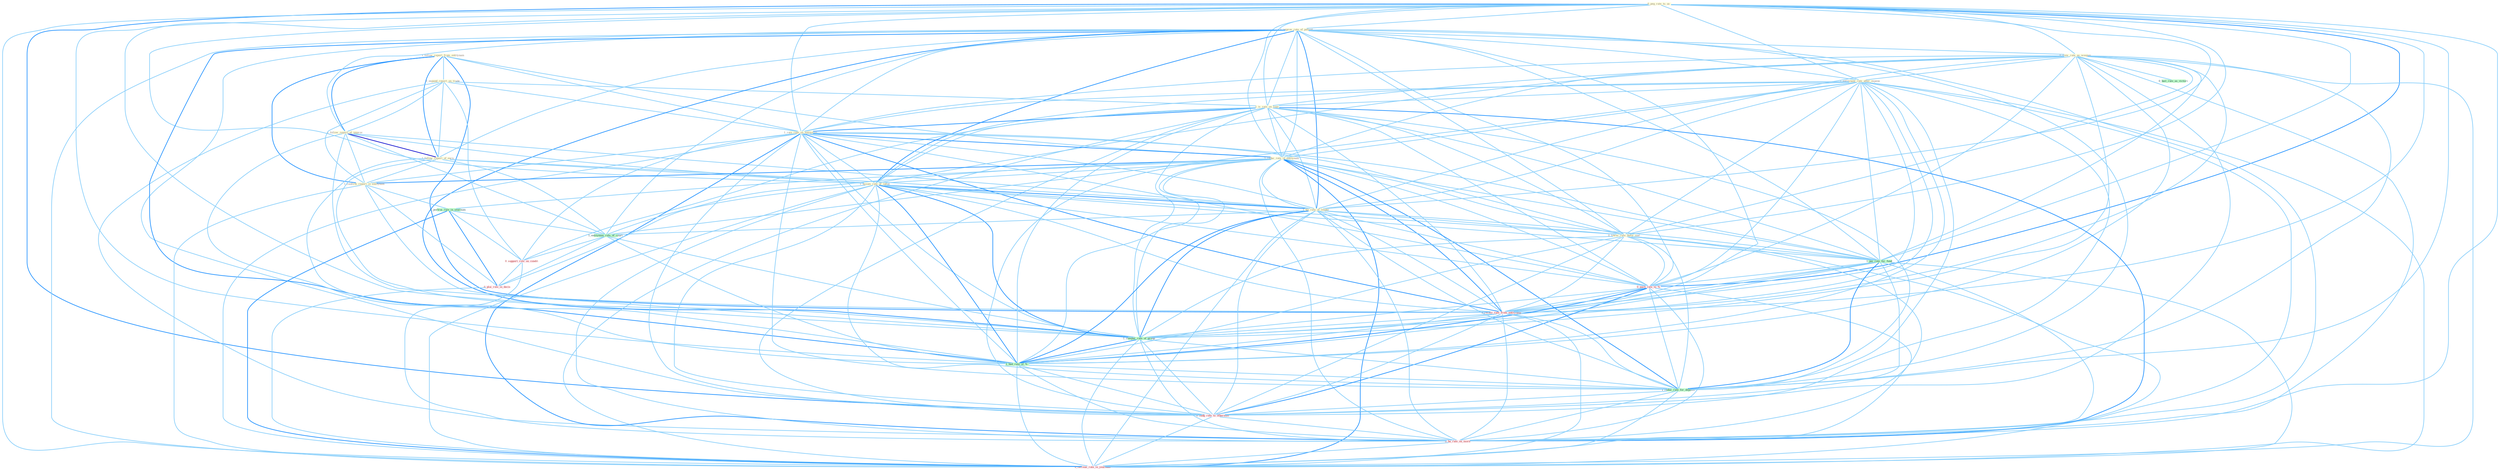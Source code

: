 Graph G{ 
    node
    [shape=polygon,style=filled,width=.5,height=.06,color="#BDFCC9",fixedsize=true,fontsize=4,
    fontcolor="#2f4f4f"];
    {node
    [color="#ffffe0", fontcolor="#8b7d6b"] "1_follow_report_from_entitynam " "0_peg_rate_to_us " "1_expand_report_on_trade " "1_improv_rate_of_patient " "0_view_rate_as_weapon " "1_entitynam_rate_after_expens " "1_follow_report_of_improv " "1_is_rate_on_loan " "1_rais_rate_on_entitynam " "1_follow_report_of_earn " "1_reduc_rate_in_entitynam " "1_assum_rate_of_inflat " "1_hit_rate_of_leader " "1_confirm_report_in_entitynam " "0_lower_rate_befor_end "}
{node [color="#fff0f5", fontcolor="#b22222"] "0_push_rate_to_% " "0_receiv_rate_from_entitynam " "0_support_role_on_condit " "0_nudg_rate_to_othernum " "0_plai_role_in_decis " "0_ha_rate_on_morn " "0_increas_rate_in_yearnum "}
edge [color="#B0E2FF"];

	"1_follow_report_from_entitynam " -- "1_expand_report_on_trade " [w="1", color="#87cefa" ];
	"1_follow_report_from_entitynam " -- "1_follow_report_of_improv " [w="2", color="#1e90ff" , len=0.8];
	"1_follow_report_from_entitynam " -- "1_rais_rate_on_entitynam " [w="1", color="#87cefa" ];
	"1_follow_report_from_entitynam " -- "1_follow_report_of_earn " [w="2", color="#1e90ff" , len=0.8];
	"1_follow_report_from_entitynam " -- "1_reduc_rate_in_entitynam " [w="1", color="#87cefa" ];
	"1_follow_report_from_entitynam " -- "1_confirm_report_in_entitynam " [w="2", color="#1e90ff" , len=0.8];
	"1_follow_report_from_entitynam " -- "0_receiv_rate_from_entitynam " [w="2", color="#1e90ff" , len=0.8];
	"0_peg_rate_to_us " -- "1_improv_rate_of_patient " [w="1", color="#87cefa" ];
	"0_peg_rate_to_us " -- "0_view_rate_as_weapon " [w="1", color="#87cefa" ];
	"0_peg_rate_to_us " -- "1_entitynam_rate_after_expens " [w="1", color="#87cefa" ];
	"0_peg_rate_to_us " -- "1_is_rate_on_loan " [w="1", color="#87cefa" ];
	"0_peg_rate_to_us " -- "1_rais_rate_on_entitynam " [w="1", color="#87cefa" ];
	"0_peg_rate_to_us " -- "1_reduc_rate_in_entitynam " [w="1", color="#87cefa" ];
	"0_peg_rate_to_us " -- "1_assum_rate_of_inflat " [w="1", color="#87cefa" ];
	"0_peg_rate_to_us " -- "1_hit_rate_of_leader " [w="1", color="#87cefa" ];
	"0_peg_rate_to_us " -- "0_lower_rate_befor_end " [w="1", color="#87cefa" ];
	"0_peg_rate_to_us " -- "1_pai_rate_for_fund " [w="1", color="#87cefa" ];
	"0_peg_rate_to_us " -- "0_push_rate_to_% " [w="2", color="#1e90ff" , len=0.8];
	"0_peg_rate_to_us " -- "0_receiv_rate_from_entitynam " [w="1", color="#87cefa" ];
	"0_peg_rate_to_us " -- "1_compar_rate_of_group " [w="1", color="#87cefa" ];
	"0_peg_rate_to_us " -- "1_had_rate_of_% " [w="1", color="#87cefa" ];
	"0_peg_rate_to_us " -- "1_reduc_rate_for_deposit " [w="1", color="#87cefa" ];
	"0_peg_rate_to_us " -- "0_nudg_rate_to_othernum " [w="2", color="#1e90ff" , len=0.8];
	"0_peg_rate_to_us " -- "0_ha_rate_on_morn " [w="1", color="#87cefa" ];
	"0_peg_rate_to_us " -- "0_increas_rate_in_yearnum " [w="1", color="#87cefa" ];
	"1_expand_report_on_trade " -- "1_follow_report_of_improv " [w="1", color="#87cefa" ];
	"1_expand_report_on_trade " -- "1_is_rate_on_loan " [w="1", color="#87cefa" ];
	"1_expand_report_on_trade " -- "1_rais_rate_on_entitynam " [w="1", color="#87cefa" ];
	"1_expand_report_on_trade " -- "1_follow_report_of_earn " [w="1", color="#87cefa" ];
	"1_expand_report_on_trade " -- "1_confirm_report_in_entitynam " [w="1", color="#87cefa" ];
	"1_expand_report_on_trade " -- "0_support_role_on_condit " [w="1", color="#87cefa" ];
	"1_expand_report_on_trade " -- "0_ha_rate_on_morn " [w="1", color="#87cefa" ];
	"1_improv_rate_of_patient " -- "0_view_rate_as_weapon " [w="1", color="#87cefa" ];
	"1_improv_rate_of_patient " -- "1_entitynam_rate_after_expens " [w="1", color="#87cefa" ];
	"1_improv_rate_of_patient " -- "1_follow_report_of_improv " [w="1", color="#87cefa" ];
	"1_improv_rate_of_patient " -- "1_is_rate_on_loan " [w="1", color="#87cefa" ];
	"1_improv_rate_of_patient " -- "1_rais_rate_on_entitynam " [w="1", color="#87cefa" ];
	"1_improv_rate_of_patient " -- "1_follow_report_of_earn " [w="1", color="#87cefa" ];
	"1_improv_rate_of_patient " -- "1_reduc_rate_in_entitynam " [w="1", color="#87cefa" ];
	"1_improv_rate_of_patient " -- "1_assum_rate_of_inflat " [w="2", color="#1e90ff" , len=0.8];
	"1_improv_rate_of_patient " -- "1_hit_rate_of_leader " [w="2", color="#1e90ff" , len=0.8];
	"1_improv_rate_of_patient " -- "0_lower_rate_befor_end " [w="1", color="#87cefa" ];
	"1_improv_rate_of_patient " -- "1_pai_rate_for_fund " [w="1", color="#87cefa" ];
	"1_improv_rate_of_patient " -- "0_push_rate_to_% " [w="1", color="#87cefa" ];
	"1_improv_rate_of_patient " -- "1_entitynam_role_of_court " [w="1", color="#87cefa" ];
	"1_improv_rate_of_patient " -- "0_receiv_rate_from_entitynam " [w="1", color="#87cefa" ];
	"1_improv_rate_of_patient " -- "1_compar_rate_of_group " [w="2", color="#1e90ff" , len=0.8];
	"1_improv_rate_of_patient " -- "1_had_rate_of_% " [w="2", color="#1e90ff" , len=0.8];
	"1_improv_rate_of_patient " -- "1_reduc_rate_for_deposit " [w="1", color="#87cefa" ];
	"1_improv_rate_of_patient " -- "0_nudg_rate_to_othernum " [w="1", color="#87cefa" ];
	"1_improv_rate_of_patient " -- "0_ha_rate_on_morn " [w="1", color="#87cefa" ];
	"1_improv_rate_of_patient " -- "0_increas_rate_in_yearnum " [w="1", color="#87cefa" ];
	"0_view_rate_as_weapon " -- "1_entitynam_rate_after_expens " [w="1", color="#87cefa" ];
	"0_view_rate_as_weapon " -- "1_is_rate_on_loan " [w="1", color="#87cefa" ];
	"0_view_rate_as_weapon " -- "1_rais_rate_on_entitynam " [w="1", color="#87cefa" ];
	"0_view_rate_as_weapon " -- "1_reduc_rate_in_entitynam " [w="1", color="#87cefa" ];
	"0_view_rate_as_weapon " -- "1_assum_rate_of_inflat " [w="1", color="#87cefa" ];
	"0_view_rate_as_weapon " -- "1_hit_rate_of_leader " [w="1", color="#87cefa" ];
	"0_view_rate_as_weapon " -- "0_lower_rate_befor_end " [w="1", color="#87cefa" ];
	"0_view_rate_as_weapon " -- "1_pai_rate_for_fund " [w="1", color="#87cefa" ];
	"0_view_rate_as_weapon " -- "0_push_rate_to_% " [w="1", color="#87cefa" ];
	"0_view_rate_as_weapon " -- "0_receiv_rate_from_entitynam " [w="1", color="#87cefa" ];
	"0_view_rate_as_weapon " -- "1_compar_rate_of_group " [w="1", color="#87cefa" ];
	"0_view_rate_as_weapon " -- "1_had_rate_of_% " [w="1", color="#87cefa" ];
	"0_view_rate_as_weapon " -- "0_hail_rule_as_victori " [w="1", color="#87cefa" ];
	"0_view_rate_as_weapon " -- "1_reduc_rate_for_deposit " [w="1", color="#87cefa" ];
	"0_view_rate_as_weapon " -- "0_nudg_rate_to_othernum " [w="1", color="#87cefa" ];
	"0_view_rate_as_weapon " -- "0_ha_rate_on_morn " [w="1", color="#87cefa" ];
	"0_view_rate_as_weapon " -- "0_increas_rate_in_yearnum " [w="1", color="#87cefa" ];
	"1_entitynam_rate_after_expens " -- "1_is_rate_on_loan " [w="1", color="#87cefa" ];
	"1_entitynam_rate_after_expens " -- "1_rais_rate_on_entitynam " [w="1", color="#87cefa" ];
	"1_entitynam_rate_after_expens " -- "1_reduc_rate_in_entitynam " [w="1", color="#87cefa" ];
	"1_entitynam_rate_after_expens " -- "1_assum_rate_of_inflat " [w="1", color="#87cefa" ];
	"1_entitynam_rate_after_expens " -- "1_hit_rate_of_leader " [w="1", color="#87cefa" ];
	"1_entitynam_rate_after_expens " -- "0_lower_rate_befor_end " [w="1", color="#87cefa" ];
	"1_entitynam_rate_after_expens " -- "1_pai_rate_for_fund " [w="1", color="#87cefa" ];
	"1_entitynam_rate_after_expens " -- "0_push_rate_to_% " [w="1", color="#87cefa" ];
	"1_entitynam_rate_after_expens " -- "1_entitynam_role_of_court " [w="1", color="#87cefa" ];
	"1_entitynam_rate_after_expens " -- "0_receiv_rate_from_entitynam " [w="1", color="#87cefa" ];
	"1_entitynam_rate_after_expens " -- "1_compar_rate_of_group " [w="1", color="#87cefa" ];
	"1_entitynam_rate_after_expens " -- "1_had_rate_of_% " [w="1", color="#87cefa" ];
	"1_entitynam_rate_after_expens " -- "1_reduc_rate_for_deposit " [w="1", color="#87cefa" ];
	"1_entitynam_rate_after_expens " -- "0_nudg_rate_to_othernum " [w="1", color="#87cefa" ];
	"1_entitynam_rate_after_expens " -- "0_ha_rate_on_morn " [w="1", color="#87cefa" ];
	"1_entitynam_rate_after_expens " -- "0_increas_rate_in_yearnum " [w="1", color="#87cefa" ];
	"1_follow_report_of_improv " -- "1_follow_report_of_earn " [w="3", color="#0000cd" , len=0.6];
	"1_follow_report_of_improv " -- "1_assum_rate_of_inflat " [w="1", color="#87cefa" ];
	"1_follow_report_of_improv " -- "1_hit_rate_of_leader " [w="1", color="#87cefa" ];
	"1_follow_report_of_improv " -- "1_confirm_report_in_entitynam " [w="1", color="#87cefa" ];
	"1_follow_report_of_improv " -- "1_entitynam_role_of_court " [w="1", color="#87cefa" ];
	"1_follow_report_of_improv " -- "1_compar_rate_of_group " [w="1", color="#87cefa" ];
	"1_follow_report_of_improv " -- "1_had_rate_of_% " [w="1", color="#87cefa" ];
	"1_is_rate_on_loan " -- "1_rais_rate_on_entitynam " [w="2", color="#1e90ff" , len=0.8];
	"1_is_rate_on_loan " -- "1_reduc_rate_in_entitynam " [w="1", color="#87cefa" ];
	"1_is_rate_on_loan " -- "1_assum_rate_of_inflat " [w="1", color="#87cefa" ];
	"1_is_rate_on_loan " -- "1_hit_rate_of_leader " [w="1", color="#87cefa" ];
	"1_is_rate_on_loan " -- "0_lower_rate_befor_end " [w="1", color="#87cefa" ];
	"1_is_rate_on_loan " -- "1_pai_rate_for_fund " [w="1", color="#87cefa" ];
	"1_is_rate_on_loan " -- "0_push_rate_to_% " [w="1", color="#87cefa" ];
	"1_is_rate_on_loan " -- "0_receiv_rate_from_entitynam " [w="1", color="#87cefa" ];
	"1_is_rate_on_loan " -- "1_compar_rate_of_group " [w="1", color="#87cefa" ];
	"1_is_rate_on_loan " -- "0_support_role_on_condit " [w="1", color="#87cefa" ];
	"1_is_rate_on_loan " -- "1_had_rate_of_% " [w="1", color="#87cefa" ];
	"1_is_rate_on_loan " -- "1_reduc_rate_for_deposit " [w="1", color="#87cefa" ];
	"1_is_rate_on_loan " -- "0_nudg_rate_to_othernum " [w="1", color="#87cefa" ];
	"1_is_rate_on_loan " -- "0_ha_rate_on_morn " [w="2", color="#1e90ff" , len=0.8];
	"1_is_rate_on_loan " -- "0_increas_rate_in_yearnum " [w="1", color="#87cefa" ];
	"1_rais_rate_on_entitynam " -- "1_reduc_rate_in_entitynam " [w="2", color="#1e90ff" , len=0.8];
	"1_rais_rate_on_entitynam " -- "1_assum_rate_of_inflat " [w="1", color="#87cefa" ];
	"1_rais_rate_on_entitynam " -- "1_hit_rate_of_leader " [w="1", color="#87cefa" ];
	"1_rais_rate_on_entitynam " -- "1_confirm_report_in_entitynam " [w="1", color="#87cefa" ];
	"1_rais_rate_on_entitynam " -- "0_lower_rate_befor_end " [w="1", color="#87cefa" ];
	"1_rais_rate_on_entitynam " -- "1_pai_rate_for_fund " [w="1", color="#87cefa" ];
	"1_rais_rate_on_entitynam " -- "0_push_rate_to_% " [w="1", color="#87cefa" ];
	"1_rais_rate_on_entitynam " -- "0_receiv_rate_from_entitynam " [w="2", color="#1e90ff" , len=0.8];
	"1_rais_rate_on_entitynam " -- "1_compar_rate_of_group " [w="1", color="#87cefa" ];
	"1_rais_rate_on_entitynam " -- "0_support_role_on_condit " [w="1", color="#87cefa" ];
	"1_rais_rate_on_entitynam " -- "1_had_rate_of_% " [w="1", color="#87cefa" ];
	"1_rais_rate_on_entitynam " -- "1_reduc_rate_for_deposit " [w="1", color="#87cefa" ];
	"1_rais_rate_on_entitynam " -- "0_nudg_rate_to_othernum " [w="1", color="#87cefa" ];
	"1_rais_rate_on_entitynam " -- "0_ha_rate_on_morn " [w="2", color="#1e90ff" , len=0.8];
	"1_rais_rate_on_entitynam " -- "0_increas_rate_in_yearnum " [w="1", color="#87cefa" ];
	"1_follow_report_of_earn " -- "1_assum_rate_of_inflat " [w="1", color="#87cefa" ];
	"1_follow_report_of_earn " -- "1_hit_rate_of_leader " [w="1", color="#87cefa" ];
	"1_follow_report_of_earn " -- "1_confirm_report_in_entitynam " [w="1", color="#87cefa" ];
	"1_follow_report_of_earn " -- "1_entitynam_role_of_court " [w="1", color="#87cefa" ];
	"1_follow_report_of_earn " -- "1_compar_rate_of_group " [w="1", color="#87cefa" ];
	"1_follow_report_of_earn " -- "1_had_rate_of_% " [w="1", color="#87cefa" ];
	"1_reduc_rate_in_entitynam " -- "1_assum_rate_of_inflat " [w="1", color="#87cefa" ];
	"1_reduc_rate_in_entitynam " -- "1_hit_rate_of_leader " [w="1", color="#87cefa" ];
	"1_reduc_rate_in_entitynam " -- "1_confirm_report_in_entitynam " [w="2", color="#1e90ff" , len=0.8];
	"1_reduc_rate_in_entitynam " -- "0_lower_rate_befor_end " [w="1", color="#87cefa" ];
	"1_reduc_rate_in_entitynam " -- "1_portrai_role_in_yearnum " [w="1", color="#87cefa" ];
	"1_reduc_rate_in_entitynam " -- "1_pai_rate_for_fund " [w="1", color="#87cefa" ];
	"1_reduc_rate_in_entitynam " -- "0_push_rate_to_% " [w="1", color="#87cefa" ];
	"1_reduc_rate_in_entitynam " -- "0_receiv_rate_from_entitynam " [w="2", color="#1e90ff" , len=0.8];
	"1_reduc_rate_in_entitynam " -- "1_compar_rate_of_group " [w="1", color="#87cefa" ];
	"1_reduc_rate_in_entitynam " -- "1_had_rate_of_% " [w="1", color="#87cefa" ];
	"1_reduc_rate_in_entitynam " -- "1_reduc_rate_for_deposit " [w="2", color="#1e90ff" , len=0.8];
	"1_reduc_rate_in_entitynam " -- "0_nudg_rate_to_othernum " [w="1", color="#87cefa" ];
	"1_reduc_rate_in_entitynam " -- "0_plai_role_in_decis " [w="1", color="#87cefa" ];
	"1_reduc_rate_in_entitynam " -- "0_ha_rate_on_morn " [w="1", color="#87cefa" ];
	"1_reduc_rate_in_entitynam " -- "0_increas_rate_in_yearnum " [w="2", color="#1e90ff" , len=0.8];
	"1_assum_rate_of_inflat " -- "1_hit_rate_of_leader " [w="2", color="#1e90ff" , len=0.8];
	"1_assum_rate_of_inflat " -- "0_lower_rate_befor_end " [w="1", color="#87cefa" ];
	"1_assum_rate_of_inflat " -- "1_pai_rate_for_fund " [w="1", color="#87cefa" ];
	"1_assum_rate_of_inflat " -- "0_push_rate_to_% " [w="1", color="#87cefa" ];
	"1_assum_rate_of_inflat " -- "1_entitynam_role_of_court " [w="1", color="#87cefa" ];
	"1_assum_rate_of_inflat " -- "0_receiv_rate_from_entitynam " [w="1", color="#87cefa" ];
	"1_assum_rate_of_inflat " -- "1_compar_rate_of_group " [w="2", color="#1e90ff" , len=0.8];
	"1_assum_rate_of_inflat " -- "1_had_rate_of_% " [w="2", color="#1e90ff" , len=0.8];
	"1_assum_rate_of_inflat " -- "1_reduc_rate_for_deposit " [w="1", color="#87cefa" ];
	"1_assum_rate_of_inflat " -- "0_nudg_rate_to_othernum " [w="1", color="#87cefa" ];
	"1_assum_rate_of_inflat " -- "0_ha_rate_on_morn " [w="1", color="#87cefa" ];
	"1_assum_rate_of_inflat " -- "0_increas_rate_in_yearnum " [w="1", color="#87cefa" ];
	"1_hit_rate_of_leader " -- "0_lower_rate_befor_end " [w="1", color="#87cefa" ];
	"1_hit_rate_of_leader " -- "1_pai_rate_for_fund " [w="1", color="#87cefa" ];
	"1_hit_rate_of_leader " -- "0_push_rate_to_% " [w="1", color="#87cefa" ];
	"1_hit_rate_of_leader " -- "1_entitynam_role_of_court " [w="1", color="#87cefa" ];
	"1_hit_rate_of_leader " -- "0_receiv_rate_from_entitynam " [w="1", color="#87cefa" ];
	"1_hit_rate_of_leader " -- "1_compar_rate_of_group " [w="2", color="#1e90ff" , len=0.8];
	"1_hit_rate_of_leader " -- "1_had_rate_of_% " [w="2", color="#1e90ff" , len=0.8];
	"1_hit_rate_of_leader " -- "1_reduc_rate_for_deposit " [w="1", color="#87cefa" ];
	"1_hit_rate_of_leader " -- "0_nudg_rate_to_othernum " [w="1", color="#87cefa" ];
	"1_hit_rate_of_leader " -- "0_ha_rate_on_morn " [w="1", color="#87cefa" ];
	"1_hit_rate_of_leader " -- "0_increas_rate_in_yearnum " [w="1", color="#87cefa" ];
	"1_confirm_report_in_entitynam " -- "1_portrai_role_in_yearnum " [w="1", color="#87cefa" ];
	"1_confirm_report_in_entitynam " -- "0_receiv_rate_from_entitynam " [w="1", color="#87cefa" ];
	"1_confirm_report_in_entitynam " -- "0_plai_role_in_decis " [w="1", color="#87cefa" ];
	"1_confirm_report_in_entitynam " -- "0_increas_rate_in_yearnum " [w="1", color="#87cefa" ];
	"0_lower_rate_befor_end " -- "1_pai_rate_for_fund " [w="1", color="#87cefa" ];
	"0_lower_rate_befor_end " -- "0_push_rate_to_% " [w="1", color="#87cefa" ];
	"0_lower_rate_befor_end " -- "0_receiv_rate_from_entitynam " [w="1", color="#87cefa" ];
	"0_lower_rate_befor_end " -- "1_compar_rate_of_group " [w="1", color="#87cefa" ];
	"0_lower_rate_befor_end " -- "1_had_rate_of_% " [w="1", color="#87cefa" ];
	"0_lower_rate_befor_end " -- "1_reduc_rate_for_deposit " [w="1", color="#87cefa" ];
	"0_lower_rate_befor_end " -- "0_nudg_rate_to_othernum " [w="1", color="#87cefa" ];
	"0_lower_rate_befor_end " -- "0_ha_rate_on_morn " [w="1", color="#87cefa" ];
	"0_lower_rate_befor_end " -- "0_increas_rate_in_yearnum " [w="1", color="#87cefa" ];
	"1_portrai_role_in_yearnum " -- "1_entitynam_role_of_court " [w="1", color="#87cefa" ];
	"1_portrai_role_in_yearnum " -- "0_support_role_on_condit " [w="1", color="#87cefa" ];
	"1_portrai_role_in_yearnum " -- "0_plai_role_in_decis " [w="2", color="#1e90ff" , len=0.8];
	"1_portrai_role_in_yearnum " -- "0_increas_rate_in_yearnum " [w="2", color="#1e90ff" , len=0.8];
	"1_pai_rate_for_fund " -- "0_push_rate_to_% " [w="1", color="#87cefa" ];
	"1_pai_rate_for_fund " -- "0_receiv_rate_from_entitynam " [w="1", color="#87cefa" ];
	"1_pai_rate_for_fund " -- "1_compar_rate_of_group " [w="1", color="#87cefa" ];
	"1_pai_rate_for_fund " -- "1_had_rate_of_% " [w="1", color="#87cefa" ];
	"1_pai_rate_for_fund " -- "1_reduc_rate_for_deposit " [w="2", color="#1e90ff" , len=0.8];
	"1_pai_rate_for_fund " -- "0_nudg_rate_to_othernum " [w="1", color="#87cefa" ];
	"1_pai_rate_for_fund " -- "0_ha_rate_on_morn " [w="1", color="#87cefa" ];
	"1_pai_rate_for_fund " -- "0_increas_rate_in_yearnum " [w="1", color="#87cefa" ];
	"0_push_rate_to_% " -- "0_receiv_rate_from_entitynam " [w="1", color="#87cefa" ];
	"0_push_rate_to_% " -- "1_compar_rate_of_group " [w="1", color="#87cefa" ];
	"0_push_rate_to_% " -- "1_had_rate_of_% " [w="2", color="#1e90ff" , len=0.8];
	"0_push_rate_to_% " -- "1_reduc_rate_for_deposit " [w="1", color="#87cefa" ];
	"0_push_rate_to_% " -- "0_nudg_rate_to_othernum " [w="2", color="#1e90ff" , len=0.8];
	"0_push_rate_to_% " -- "0_ha_rate_on_morn " [w="1", color="#87cefa" ];
	"0_push_rate_to_% " -- "0_increas_rate_in_yearnum " [w="1", color="#87cefa" ];
	"1_entitynam_role_of_court " -- "1_compar_rate_of_group " [w="1", color="#87cefa" ];
	"1_entitynam_role_of_court " -- "0_support_role_on_condit " [w="1", color="#87cefa" ];
	"1_entitynam_role_of_court " -- "1_had_rate_of_% " [w="1", color="#87cefa" ];
	"1_entitynam_role_of_court " -- "0_plai_role_in_decis " [w="1", color="#87cefa" ];
	"0_receiv_rate_from_entitynam " -- "1_compar_rate_of_group " [w="1", color="#87cefa" ];
	"0_receiv_rate_from_entitynam " -- "1_had_rate_of_% " [w="1", color="#87cefa" ];
	"0_receiv_rate_from_entitynam " -- "1_reduc_rate_for_deposit " [w="1", color="#87cefa" ];
	"0_receiv_rate_from_entitynam " -- "0_nudg_rate_to_othernum " [w="1", color="#87cefa" ];
	"0_receiv_rate_from_entitynam " -- "0_ha_rate_on_morn " [w="1", color="#87cefa" ];
	"0_receiv_rate_from_entitynam " -- "0_increas_rate_in_yearnum " [w="1", color="#87cefa" ];
	"1_compar_rate_of_group " -- "1_had_rate_of_% " [w="2", color="#1e90ff" , len=0.8];
	"1_compar_rate_of_group " -- "1_reduc_rate_for_deposit " [w="1", color="#87cefa" ];
	"1_compar_rate_of_group " -- "0_nudg_rate_to_othernum " [w="1", color="#87cefa" ];
	"1_compar_rate_of_group " -- "0_ha_rate_on_morn " [w="1", color="#87cefa" ];
	"1_compar_rate_of_group " -- "0_increas_rate_in_yearnum " [w="1", color="#87cefa" ];
	"0_support_role_on_condit " -- "0_plai_role_in_decis " [w="1", color="#87cefa" ];
	"0_support_role_on_condit " -- "0_ha_rate_on_morn " [w="1", color="#87cefa" ];
	"1_had_rate_of_% " -- "1_reduc_rate_for_deposit " [w="1", color="#87cefa" ];
	"1_had_rate_of_% " -- "0_nudg_rate_to_othernum " [w="1", color="#87cefa" ];
	"1_had_rate_of_% " -- "0_ha_rate_on_morn " [w="1", color="#87cefa" ];
	"1_had_rate_of_% " -- "0_increas_rate_in_yearnum " [w="1", color="#87cefa" ];
	"1_reduc_rate_for_deposit " -- "0_nudg_rate_to_othernum " [w="1", color="#87cefa" ];
	"1_reduc_rate_for_deposit " -- "0_ha_rate_on_morn " [w="1", color="#87cefa" ];
	"1_reduc_rate_for_deposit " -- "0_increas_rate_in_yearnum " [w="1", color="#87cefa" ];
	"0_nudg_rate_to_othernum " -- "0_ha_rate_on_morn " [w="1", color="#87cefa" ];
	"0_nudg_rate_to_othernum " -- "0_increas_rate_in_yearnum " [w="1", color="#87cefa" ];
	"0_plai_role_in_decis " -- "0_increas_rate_in_yearnum " [w="1", color="#87cefa" ];
	"0_ha_rate_on_morn " -- "0_increas_rate_in_yearnum " [w="1", color="#87cefa" ];
}